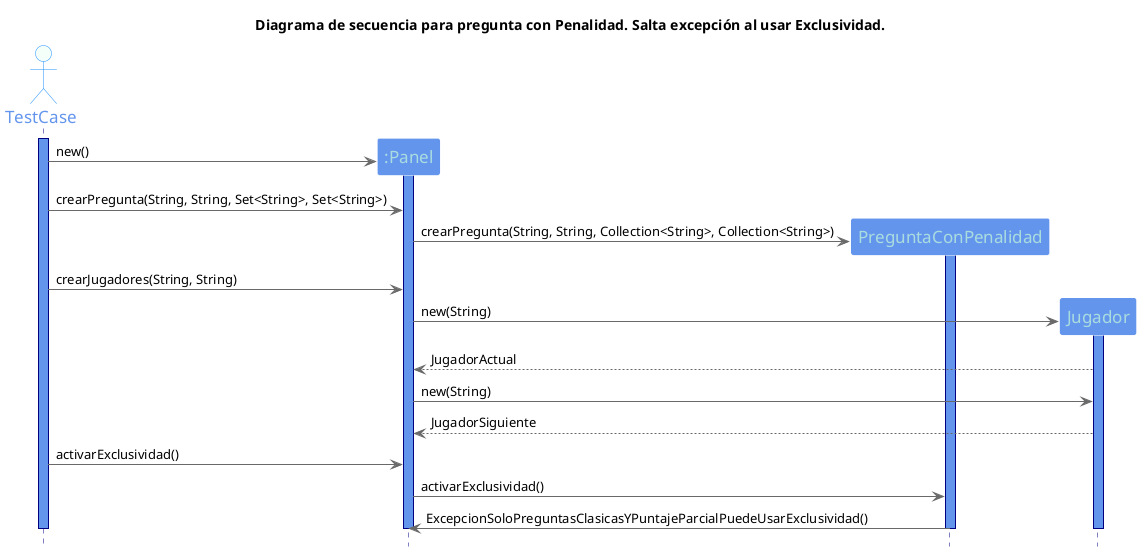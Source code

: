 @startuml

title Diagrama de secuencia para pregunta con Penalidad. Salta excepción al usar Exclusividad.

hide footbox
skinparam backgroundColor white

skinparam sequence {
ArrowColor DimGray
ActorBorderColor DodgerBlue
LifeLineBorderColor Navy
LifeLineBackgroundColor CornflowerBlue
ParticipantBorderColor LighSlateGray
ParticipantBackgroundColor CornflowerBlue
ParticipantFontName Impact
ParticipantFontSize 17
ParticipantFontColor #A9DCDF
ActorBackgroundColor mintCream
ActorFontColor CornflowerBlue
ActorFontSize 17
ActorFontName Aapex
}

actor TestCase
activate TestCase

participant ":Panel" as Panel
create Panel
TestCase -> Panel : new()
activate Panel

TestCase -> Panel : crearPregunta(String, String, Set<String>, Set<String>)



create PreguntaConPenalidad
Panel -> PreguntaConPenalidad : crearPregunta(String, String, Collection<String>, Collection<String>)
activate PreguntaConPenalidad

TestCase -> Panel: crearJugadores(String, String)
create Jugador
Panel -> Jugador: new(String)
activate Jugador
Jugador --> Panel: JugadorActual
Panel -> Jugador: new(String)
Jugador --> Panel: JugadorSiguiente

TestCase -> Panel: activarExclusividad()
Panel -> PreguntaConPenalidad: activarExclusividad()
PreguntaConPenalidad -> Panel : ExcepcionSoloPreguntasClasicasYPuntajeParcialPuedeUsarExclusividad()

deactivate PreguntaConPenalidad
deactivate Jugador
deactivate Panel
deactivate TestCase

@enduml